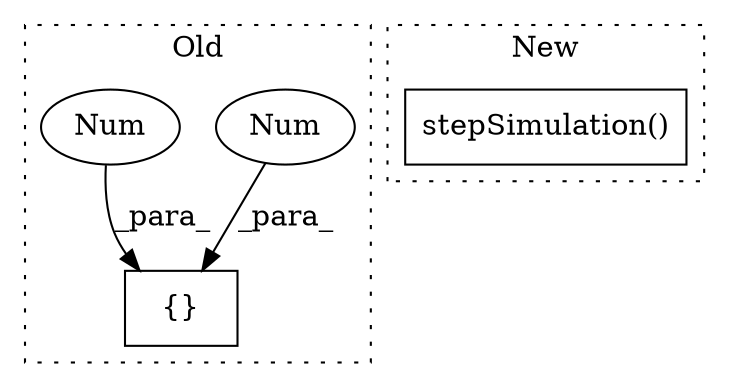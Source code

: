 digraph G {
subgraph cluster0 {
1 [label="{}" a="59" s="3733,3738" l="1,0" shape="box"];
3 [label="Num" a="76" s="3734" l="1" shape="ellipse"];
4 [label="Num" a="76" s="3737" l="1" shape="ellipse"];
label = "Old";
style="dotted";
}
subgraph cluster1 {
2 [label="stepSimulation()" a="75" s="3795" l="35" shape="box"];
label = "New";
style="dotted";
}
3 -> 1 [label="_para_"];
4 -> 1 [label="_para_"];
}